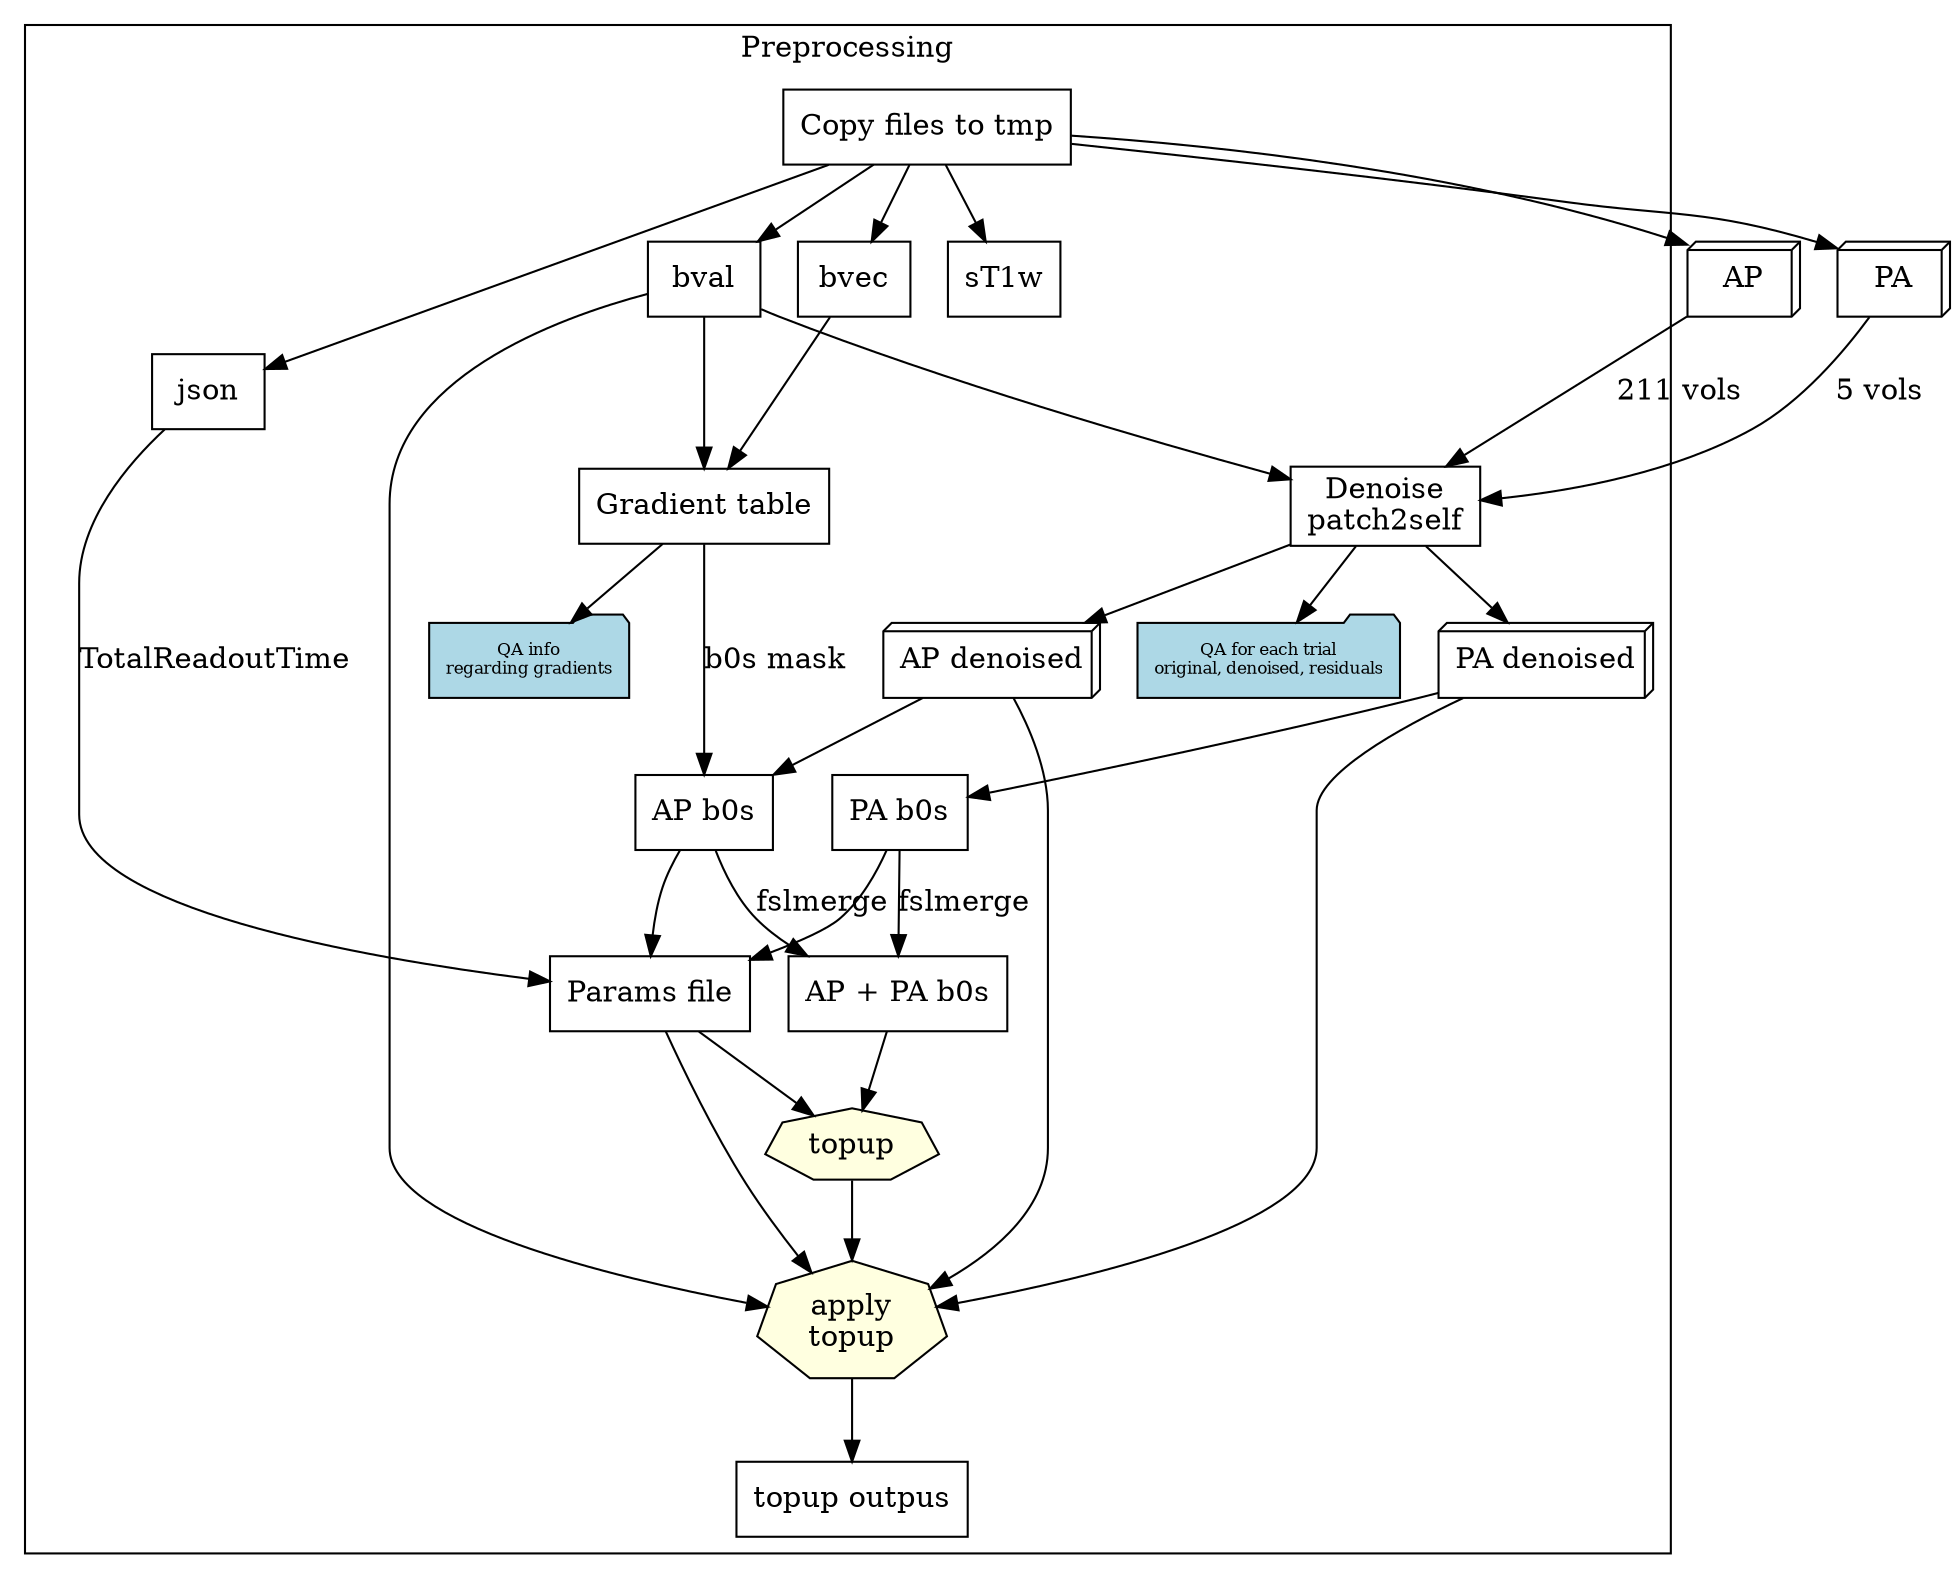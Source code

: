 digraph G {
    splines="TRUE";

	overlap=scale

    /* Entities */
    
    subgraph cluster_preproc {
        label="Preprocessing";
        n1 [label="Copy files to tmp", shape = "box"];
        n2 [label="AP", shape = "box3d"];   
        nbval [label="bval", shape = "box"];
        nbvec [label="bvec", shape = "box"];
        njson [label="json", shape = "box"];
        n3 [label="PA", shape = "box3d"];
        nt1 [label="sT1w", shape = "box"];
        n4 [label="Denoise\npatch2self", shape = "box"]
        n5 [label="AP denoised", shape = "box3d"]
        n6 [label="PA denoised", shape = "box3d"]
        n7 [label="QA for each trial\noriginal, denoised, residuals", shape = "folder", style="filled", fillcolor="lightblue", fontsize=8];
        n8 [label="Gradient table", shape = "box"];
        n9 [label="AP b0s", shape="box"];
        n10 [label="PA b0s", shape="box"];
        n11 [label="QA info\nregarding gradients", shape = "folder", style="filled", fillcolor="lightblue", fontsize=8];
        n12 [label="AP + PA b0s", shape="box"];
        n13 [label="Params file", shape="box"];
        n14 [label="topup", shape="septagon", style="filled", fillcolor="lightyellow"];
        n15 [label="apply\ntopup", shape="septagon", style="filled", fillcolor="lightyellow"];
        n16 [label="topup outpus", shape="box"];

        subgraph cluser_denoise {
            label="Denoise";
        }

        subgraph cluser_topup {
            label="Topup"
        }

        subgraph cluster_eddy {
            label="Eddy correction";
        }



    }

    /* Relationships */
    n1 -> n2
    n1 -> n3
    n1 -> nt1
    n1 -> nbval
    n1 -> nbvec
    n1 -> njson
    n2 -> n4[label="211 vols"]
    n3 -> n4[label="5 vols"]
    nbval -> n4
    n4 -> n5
    n4 -> n6
    n4 -> n7
    nbval -> n8
    nbvec -> n8
    n8 -> n9[label="b0s mask"]
    n5 -> n9
    n6 -> n10
    n8 -> n11
    n9 -> n12[label="fslmerge"]
    n10 -> n12[label="fslmerge"]
    n9 -> n13
    n10 -> n13
    njson -> n13[label="TotalReadoutTime"]
    n13 -> n14
    n12 -> n14
    n14 -> n15
    n5 -> n15
    n6 -> n15
    nbval -> n15
    n13 -> n15
    n15 -> n16
    /* Ranks */
    { rank=same; n2; n3; };
}